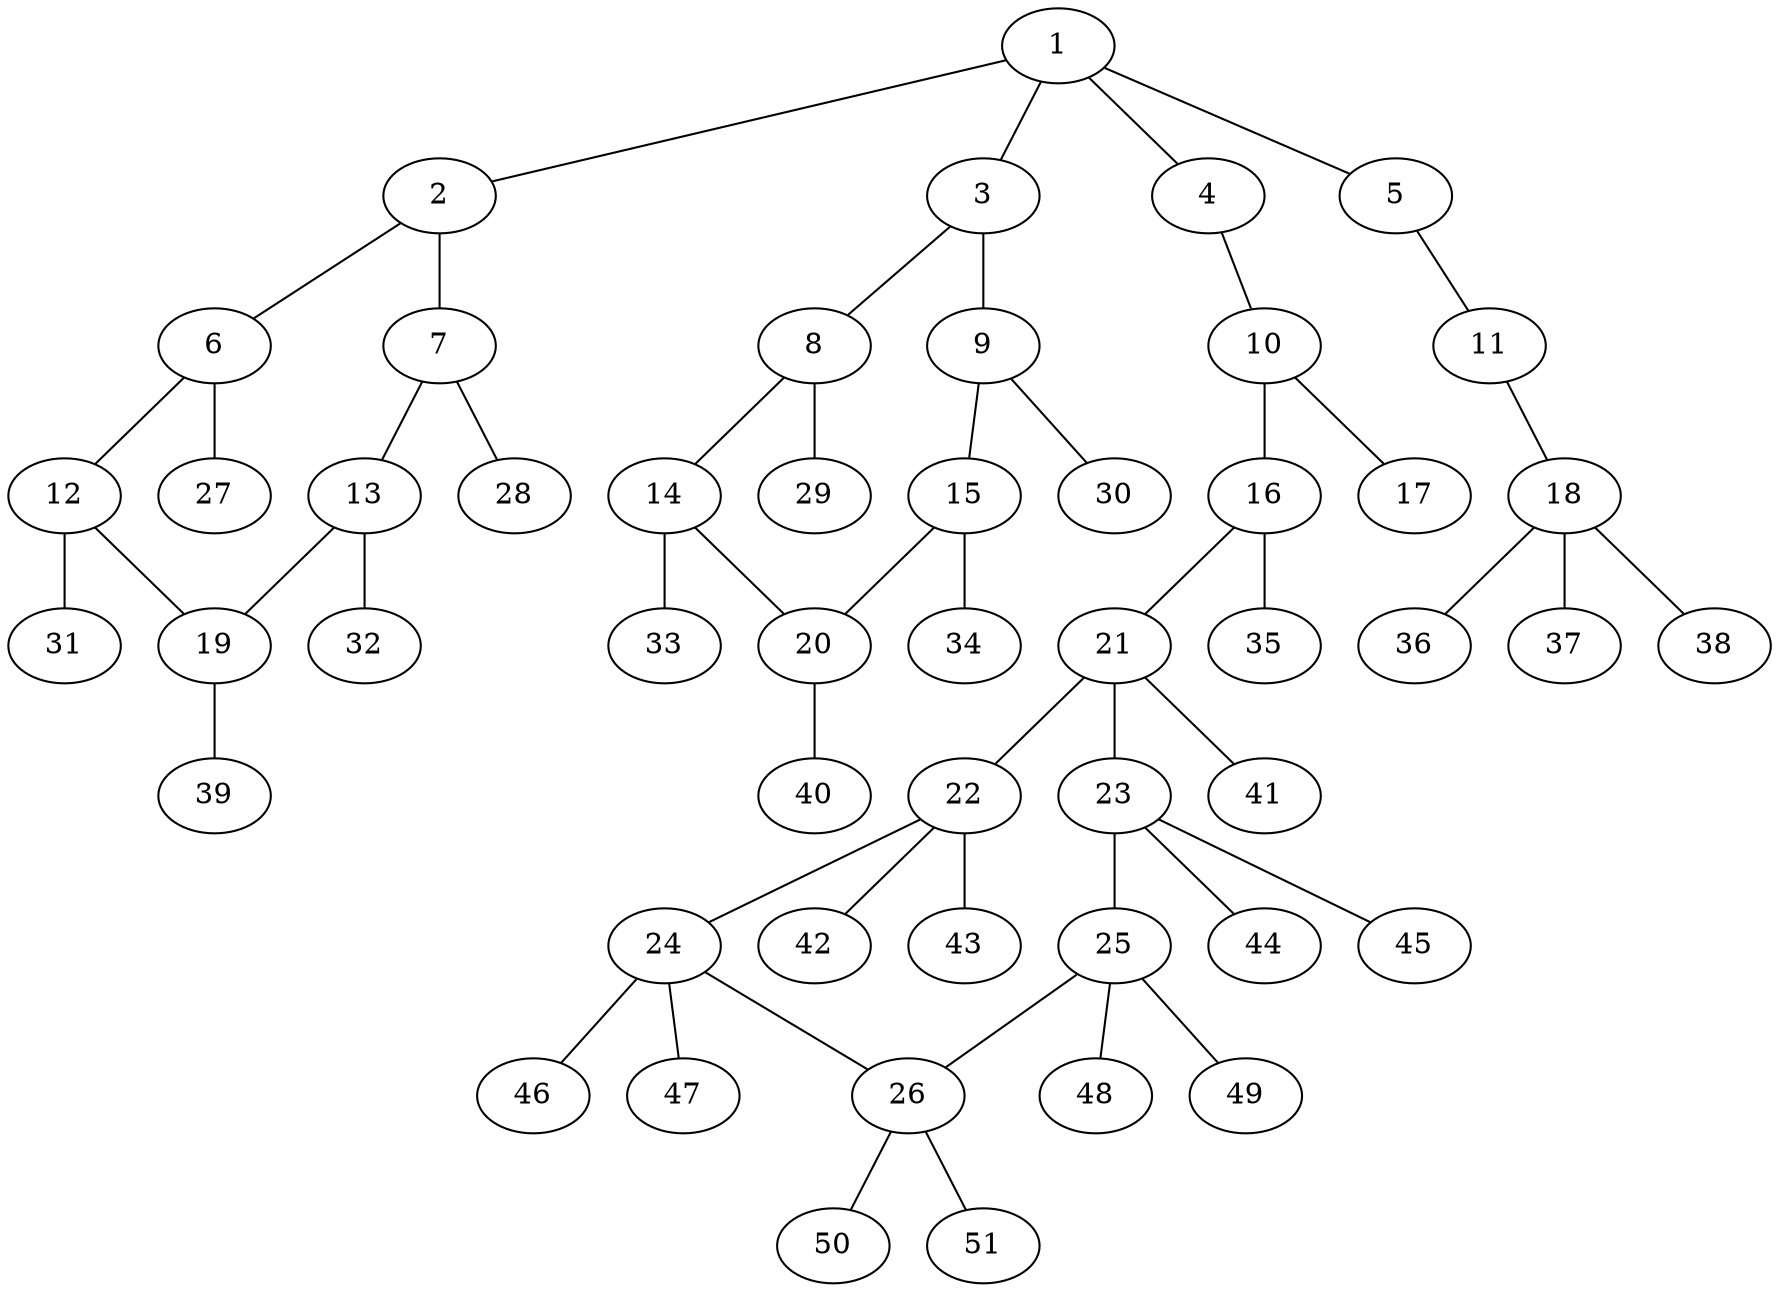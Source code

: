 graph molecule_3779 {
	1	 [chem=C];
	2	 [chem=C];
	1 -- 2	 [valence=1];
	3	 [chem=C];
	1 -- 3	 [valence=1];
	4	 [chem=O];
	1 -- 4	 [valence=1];
	5	 [chem=C];
	1 -- 5	 [valence=1];
	6	 [chem=C];
	2 -- 6	 [valence=2];
	7	 [chem=C];
	2 -- 7	 [valence=1];
	8	 [chem=C];
	3 -- 8	 [valence=1];
	9	 [chem=C];
	3 -- 9	 [valence=2];
	10	 [chem=C];
	4 -- 10	 [valence=1];
	11	 [chem=C];
	5 -- 11	 [valence=3];
	12	 [chem=C];
	6 -- 12	 [valence=1];
	27	 [chem=H];
	6 -- 27	 [valence=1];
	13	 [chem=C];
	7 -- 13	 [valence=2];
	28	 [chem=H];
	7 -- 28	 [valence=1];
	14	 [chem=C];
	8 -- 14	 [valence=2];
	29	 [chem=H];
	8 -- 29	 [valence=1];
	15	 [chem=C];
	9 -- 15	 [valence=1];
	30	 [chem=H];
	9 -- 30	 [valence=1];
	16	 [chem=N];
	10 -- 16	 [valence=1];
	17	 [chem=O];
	10 -- 17	 [valence=2];
	18	 [chem=C];
	11 -- 18	 [valence=1];
	19	 [chem=C];
	12 -- 19	 [valence=2];
	31	 [chem=H];
	12 -- 31	 [valence=1];
	13 -- 19	 [valence=1];
	32	 [chem=H];
	13 -- 32	 [valence=1];
	20	 [chem=C];
	14 -- 20	 [valence=1];
	33	 [chem=H];
	14 -- 33	 [valence=1];
	15 -- 20	 [valence=2];
	34	 [chem=H];
	15 -- 34	 [valence=1];
	21	 [chem=C];
	16 -- 21	 [valence=1];
	35	 [chem=H];
	16 -- 35	 [valence=1];
	36	 [chem=H];
	18 -- 36	 [valence=1];
	37	 [chem=H];
	18 -- 37	 [valence=1];
	38	 [chem=H];
	18 -- 38	 [valence=1];
	39	 [chem=H];
	19 -- 39	 [valence=1];
	40	 [chem=H];
	20 -- 40	 [valence=1];
	22	 [chem=C];
	21 -- 22	 [valence=1];
	23	 [chem=C];
	21 -- 23	 [valence=1];
	41	 [chem=H];
	21 -- 41	 [valence=1];
	24	 [chem=C];
	22 -- 24	 [valence=1];
	42	 [chem=H];
	22 -- 42	 [valence=1];
	43	 [chem=H];
	22 -- 43	 [valence=1];
	25	 [chem=C];
	23 -- 25	 [valence=1];
	44	 [chem=H];
	23 -- 44	 [valence=1];
	45	 [chem=H];
	23 -- 45	 [valence=1];
	26	 [chem=C];
	24 -- 26	 [valence=1];
	46	 [chem=H];
	24 -- 46	 [valence=1];
	47	 [chem=H];
	24 -- 47	 [valence=1];
	25 -- 26	 [valence=1];
	48	 [chem=H];
	25 -- 48	 [valence=1];
	49	 [chem=H];
	25 -- 49	 [valence=1];
	50	 [chem=H];
	26 -- 50	 [valence=1];
	51	 [chem=H];
	26 -- 51	 [valence=1];
}
